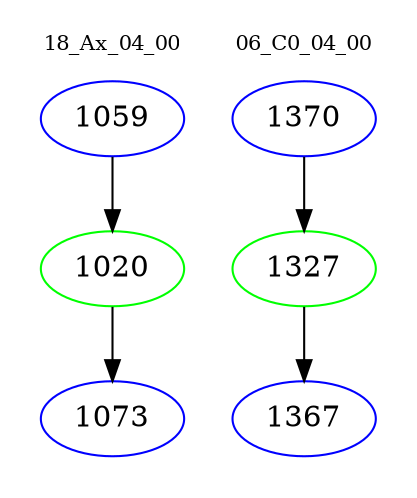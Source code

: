 digraph{
subgraph cluster_0 {
color = white
label = "18_Ax_04_00";
fontsize=10;
T0_1059 [label="1059", color="blue"]
T0_1059 -> T0_1020 [color="black"]
T0_1020 [label="1020", color="green"]
T0_1020 -> T0_1073 [color="black"]
T0_1073 [label="1073", color="blue"]
}
subgraph cluster_1 {
color = white
label = "06_C0_04_00";
fontsize=10;
T1_1370 [label="1370", color="blue"]
T1_1370 -> T1_1327 [color="black"]
T1_1327 [label="1327", color="green"]
T1_1327 -> T1_1367 [color="black"]
T1_1367 [label="1367", color="blue"]
}
}
